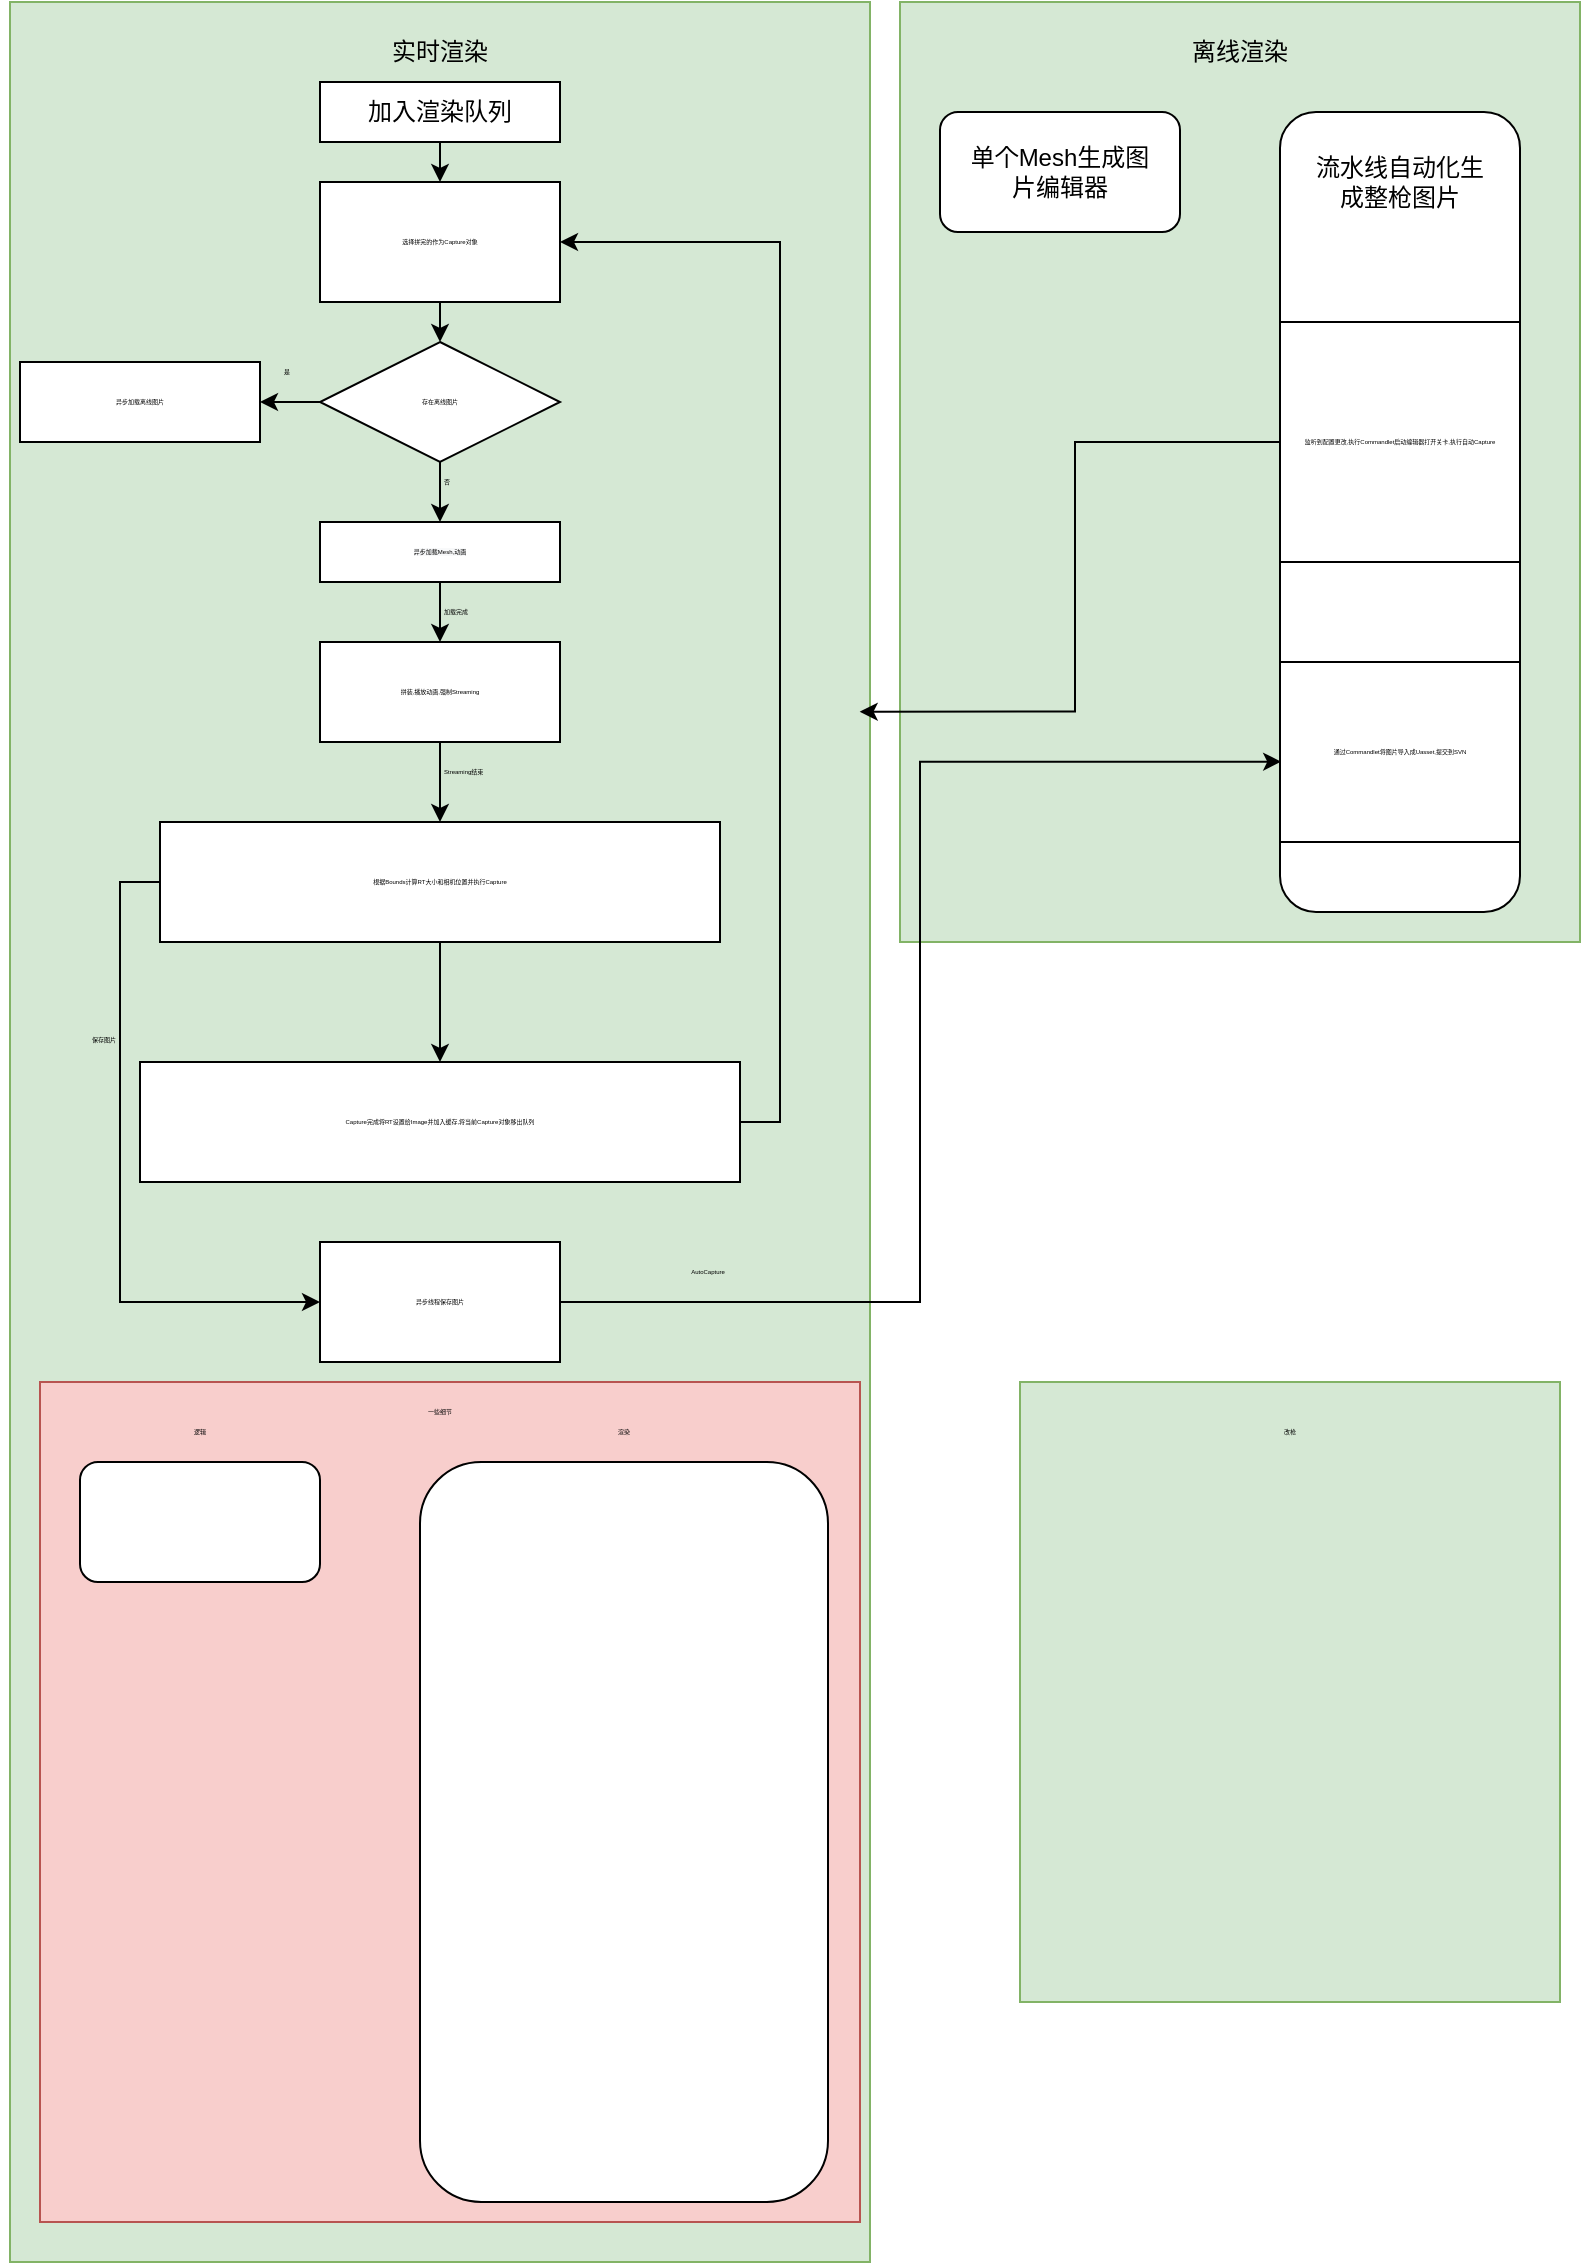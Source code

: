 <mxfile version="16.2.4" type="github">
  <diagram id="O_gt03hDVKV7DUXif5dQ" name="Page-1">
    <mxGraphModel dx="1178" dy="641" grid="1" gridSize="10" guides="1" tooltips="1" connect="1" arrows="1" fold="1" page="1" pageScale="1" pageWidth="827" pageHeight="1169" math="0" shadow="0">
      <root>
        <mxCell id="0" />
        <mxCell id="1" parent="0" />
        <mxCell id="dRS1vSFEmsA6nEb2G2MO-1" value="" style="rounded=0;whiteSpace=wrap;html=1;fillColor=#d5e8d4;strokeColor=#82b366;" vertex="1" parent="1">
          <mxGeometry x="35" y="50" width="430" height="1130" as="geometry" />
        </mxCell>
        <mxCell id="dRS1vSFEmsA6nEb2G2MO-2" value="实时渲染" style="text;html=1;strokeColor=none;fillColor=none;align=center;verticalAlign=middle;whiteSpace=wrap;rounded=0;" vertex="1" parent="1">
          <mxGeometry x="220" y="60" width="60" height="30" as="geometry" />
        </mxCell>
        <mxCell id="dRS1vSFEmsA6nEb2G2MO-3" value="" style="rounded=0;whiteSpace=wrap;html=1;fillColor=#d5e8d4;strokeColor=#82b366;" vertex="1" parent="1">
          <mxGeometry x="480" y="50" width="340" height="470" as="geometry" />
        </mxCell>
        <mxCell id="dRS1vSFEmsA6nEb2G2MO-4" value="离线渲染" style="text;html=1;strokeColor=none;fillColor=none;align=center;verticalAlign=middle;whiteSpace=wrap;rounded=0;" vertex="1" parent="1">
          <mxGeometry x="620" y="60" width="60" height="30" as="geometry" />
        </mxCell>
        <mxCell id="dRS1vSFEmsA6nEb2G2MO-5" value="" style="rounded=1;whiteSpace=wrap;html=1;" vertex="1" parent="1">
          <mxGeometry x="500" y="105" width="120" height="60" as="geometry" />
        </mxCell>
        <mxCell id="dRS1vSFEmsA6nEb2G2MO-6" value="单个Mesh生成图片编辑器" style="text;html=1;strokeColor=none;fillColor=none;align=center;verticalAlign=middle;whiteSpace=wrap;rounded=0;" vertex="1" parent="1">
          <mxGeometry x="510" y="115" width="100" height="40" as="geometry" />
        </mxCell>
        <mxCell id="dRS1vSFEmsA6nEb2G2MO-7" value="" style="rounded=1;whiteSpace=wrap;html=1;" vertex="1" parent="1">
          <mxGeometry x="670" y="105" width="120" height="400" as="geometry" />
        </mxCell>
        <mxCell id="dRS1vSFEmsA6nEb2G2MO-8" value="流水线自动化生成整枪图片" style="text;html=1;strokeColor=none;fillColor=none;align=center;verticalAlign=middle;whiteSpace=wrap;rounded=0;" vertex="1" parent="1">
          <mxGeometry x="685" y="120" width="90" height="40" as="geometry" />
        </mxCell>
        <mxCell id="dRS1vSFEmsA6nEb2G2MO-9" value="" style="rounded=0;whiteSpace=wrap;html=1;" vertex="1" parent="1">
          <mxGeometry x="190" y="90" width="120" height="30" as="geometry" />
        </mxCell>
        <mxCell id="dRS1vSFEmsA6nEb2G2MO-41" style="edgeStyle=orthogonalEdgeStyle;rounded=0;orthogonalLoop=1;jettySize=auto;html=1;exitX=0.5;exitY=1;exitDx=0;exitDy=0;entryX=0.5;entryY=0;entryDx=0;entryDy=0;fontSize=3;" edge="1" parent="1" source="dRS1vSFEmsA6nEb2G2MO-10" target="dRS1vSFEmsA6nEb2G2MO-40">
          <mxGeometry relative="1" as="geometry" />
        </mxCell>
        <mxCell id="dRS1vSFEmsA6nEb2G2MO-10" value="加入渲染队列" style="text;html=1;strokeColor=none;fillColor=none;align=center;verticalAlign=middle;whiteSpace=wrap;rounded=0;" vertex="1" parent="1">
          <mxGeometry x="200" y="90" width="100" height="30" as="geometry" />
        </mxCell>
        <mxCell id="dRS1vSFEmsA6nEb2G2MO-30" style="edgeStyle=orthogonalEdgeStyle;rounded=0;orthogonalLoop=1;jettySize=auto;html=1;exitX=0.5;exitY=1;exitDx=0;exitDy=0;entryX=0.5;entryY=0;entryDx=0;entryDy=0;fontSize=3;" edge="1" parent="1" source="dRS1vSFEmsA6nEb2G2MO-16" target="dRS1vSFEmsA6nEb2G2MO-29">
          <mxGeometry relative="1" as="geometry" />
        </mxCell>
        <mxCell id="dRS1vSFEmsA6nEb2G2MO-16" value="&#xa;&#xa;&lt;span style=&quot;color: rgb(0, 0, 0); font-family: helvetica; font-size: 3px; font-style: normal; font-weight: 400; letter-spacing: normal; text-align: center; text-indent: 0px; text-transform: none; word-spacing: 0px; background-color: rgb(248, 249, 250); display: inline; float: none;&quot;&gt;异步加载Mesh,动画&lt;/span&gt;&#xa;&#xa;" style="rounded=0;whiteSpace=wrap;html=1;fontSize=3;" vertex="1" parent="1">
          <mxGeometry x="190" y="310" width="120" height="30" as="geometry" />
        </mxCell>
        <mxCell id="dRS1vSFEmsA6nEb2G2MO-22" style="edgeStyle=orthogonalEdgeStyle;rounded=0;orthogonalLoop=1;jettySize=auto;html=1;exitX=0.5;exitY=1;exitDx=0;exitDy=0;entryX=0.5;entryY=0;entryDx=0;entryDy=0;fontSize=3;" edge="1" parent="1" source="dRS1vSFEmsA6nEb2G2MO-17" target="dRS1vSFEmsA6nEb2G2MO-16">
          <mxGeometry relative="1" as="geometry" />
        </mxCell>
        <mxCell id="dRS1vSFEmsA6nEb2G2MO-26" style="edgeStyle=orthogonalEdgeStyle;rounded=0;orthogonalLoop=1;jettySize=auto;html=1;exitX=0;exitY=0.5;exitDx=0;exitDy=0;fontSize=3;" edge="1" parent="1" source="dRS1vSFEmsA6nEb2G2MO-17" target="dRS1vSFEmsA6nEb2G2MO-25">
          <mxGeometry relative="1" as="geometry" />
        </mxCell>
        <mxCell id="dRS1vSFEmsA6nEb2G2MO-17" value="" style="rhombus;whiteSpace=wrap;html=1;fontSize=3;" vertex="1" parent="1">
          <mxGeometry x="190" y="220" width="120" height="60" as="geometry" />
        </mxCell>
        <mxCell id="dRS1vSFEmsA6nEb2G2MO-21" value="存在离线图片" style="text;html=1;strokeColor=none;fillColor=none;align=center;verticalAlign=middle;whiteSpace=wrap;rounded=0;fontSize=3;" vertex="1" parent="1">
          <mxGeometry x="210" y="235" width="80" height="30" as="geometry" />
        </mxCell>
        <mxCell id="dRS1vSFEmsA6nEb2G2MO-23" value="否" style="text;html=1;strokeColor=none;fillColor=none;align=left;verticalAlign=middle;whiteSpace=wrap;rounded=0;fontSize=3;" vertex="1" parent="1">
          <mxGeometry x="250" y="270" width="60" height="40" as="geometry" />
        </mxCell>
        <mxCell id="dRS1vSFEmsA6nEb2G2MO-25" value="" style="rounded=0;whiteSpace=wrap;html=1;fontSize=3;" vertex="1" parent="1">
          <mxGeometry x="40" y="230" width="120" height="40" as="geometry" />
        </mxCell>
        <mxCell id="dRS1vSFEmsA6nEb2G2MO-27" value="是" style="text;html=1;strokeColor=none;fillColor=none;align=left;verticalAlign=middle;whiteSpace=wrap;rounded=0;fontSize=3;" vertex="1" parent="1">
          <mxGeometry x="170" y="220" width="60" height="30" as="geometry" />
        </mxCell>
        <mxCell id="dRS1vSFEmsA6nEb2G2MO-28" value="异步加载离线图片" style="text;html=1;strokeColor=none;fillColor=none;align=center;verticalAlign=middle;whiteSpace=wrap;rounded=0;fontSize=3;" vertex="1" parent="1">
          <mxGeometry x="40" y="235" width="120" height="30" as="geometry" />
        </mxCell>
        <mxCell id="dRS1vSFEmsA6nEb2G2MO-34" style="edgeStyle=orthogonalEdgeStyle;rounded=0;orthogonalLoop=1;jettySize=auto;html=1;exitX=0.5;exitY=1;exitDx=0;exitDy=0;entryX=0.5;entryY=0;entryDx=0;entryDy=0;fontSize=3;" edge="1" parent="1" source="dRS1vSFEmsA6nEb2G2MO-29" target="dRS1vSFEmsA6nEb2G2MO-33">
          <mxGeometry relative="1" as="geometry" />
        </mxCell>
        <mxCell id="dRS1vSFEmsA6nEb2G2MO-29" value="" style="rounded=0;whiteSpace=wrap;html=1;fontSize=3;" vertex="1" parent="1">
          <mxGeometry x="190" y="370" width="120" height="50" as="geometry" />
        </mxCell>
        <mxCell id="dRS1vSFEmsA6nEb2G2MO-31" value="加载完成" style="text;html=1;strokeColor=none;fillColor=none;align=left;verticalAlign=middle;whiteSpace=wrap;rounded=0;fontSize=3;" vertex="1" parent="1">
          <mxGeometry x="250" y="340" width="60" height="30" as="geometry" />
        </mxCell>
        <mxCell id="dRS1vSFEmsA6nEb2G2MO-32" value="拼装,播放动画,强制Streaming" style="text;html=1;strokeColor=none;fillColor=none;align=center;verticalAlign=middle;whiteSpace=wrap;rounded=0;fontSize=3;" vertex="1" parent="1">
          <mxGeometry x="190" y="380" width="120" height="30" as="geometry" />
        </mxCell>
        <mxCell id="dRS1vSFEmsA6nEb2G2MO-38" style="edgeStyle=orthogonalEdgeStyle;rounded=0;orthogonalLoop=1;jettySize=auto;html=1;exitX=0.5;exitY=1;exitDx=0;exitDy=0;entryX=0.5;entryY=0;entryDx=0;entryDy=0;fontSize=3;" edge="1" parent="1" source="dRS1vSFEmsA6nEb2G2MO-33" target="dRS1vSFEmsA6nEb2G2MO-37">
          <mxGeometry relative="1" as="geometry" />
        </mxCell>
        <mxCell id="dRS1vSFEmsA6nEb2G2MO-33" value="" style="rounded=0;whiteSpace=wrap;html=1;fontSize=3;" vertex="1" parent="1">
          <mxGeometry x="110" y="460" width="280" height="60" as="geometry" />
        </mxCell>
        <mxCell id="dRS1vSFEmsA6nEb2G2MO-35" value="Streaming结束" style="text;html=1;strokeColor=none;fillColor=none;align=left;verticalAlign=middle;whiteSpace=wrap;rounded=0;fontSize=3;" vertex="1" parent="1">
          <mxGeometry x="250" y="420" width="60" height="30" as="geometry" />
        </mxCell>
        <mxCell id="dRS1vSFEmsA6nEb2G2MO-47" style="edgeStyle=orthogonalEdgeStyle;rounded=0;orthogonalLoop=1;jettySize=auto;html=1;exitX=0;exitY=0.5;exitDx=0;exitDy=0;entryX=0;entryY=0.5;entryDx=0;entryDy=0;fontSize=3;" edge="1" parent="1" source="dRS1vSFEmsA6nEb2G2MO-36" target="dRS1vSFEmsA6nEb2G2MO-46">
          <mxGeometry relative="1" as="geometry" />
        </mxCell>
        <mxCell id="dRS1vSFEmsA6nEb2G2MO-36" value="根据Bounds计算RT大小和相机位置并执行Capture" style="text;html=1;strokeColor=none;fillColor=none;align=center;verticalAlign=middle;whiteSpace=wrap;rounded=0;fontSize=3;" vertex="1" parent="1">
          <mxGeometry x="110" y="475" width="280" height="30" as="geometry" />
        </mxCell>
        <mxCell id="dRS1vSFEmsA6nEb2G2MO-37" value="" style="rounded=0;whiteSpace=wrap;html=1;fontSize=3;" vertex="1" parent="1">
          <mxGeometry x="100" y="580" width="300" height="60" as="geometry" />
        </mxCell>
        <mxCell id="dRS1vSFEmsA6nEb2G2MO-45" style="edgeStyle=orthogonalEdgeStyle;rounded=0;orthogonalLoop=1;jettySize=auto;html=1;exitX=1;exitY=0.5;exitDx=0;exitDy=0;entryX=1;entryY=0.5;entryDx=0;entryDy=0;fontSize=3;" edge="1" parent="1" source="dRS1vSFEmsA6nEb2G2MO-39" target="dRS1vSFEmsA6nEb2G2MO-43">
          <mxGeometry relative="1" as="geometry" />
        </mxCell>
        <mxCell id="dRS1vSFEmsA6nEb2G2MO-39" value="Capture完成将RT设置给Image并加入缓存,将当前Capture对象移出队列" style="text;html=1;strokeColor=none;fillColor=none;align=center;verticalAlign=middle;whiteSpace=wrap;rounded=0;fontSize=3;" vertex="1" parent="1">
          <mxGeometry x="100" y="595" width="300" height="30" as="geometry" />
        </mxCell>
        <mxCell id="dRS1vSFEmsA6nEb2G2MO-42" style="edgeStyle=orthogonalEdgeStyle;rounded=0;orthogonalLoop=1;jettySize=auto;html=1;exitX=0.5;exitY=1;exitDx=0;exitDy=0;entryX=0.5;entryY=0;entryDx=0;entryDy=0;fontSize=3;" edge="1" parent="1" source="dRS1vSFEmsA6nEb2G2MO-40" target="dRS1vSFEmsA6nEb2G2MO-17">
          <mxGeometry relative="1" as="geometry" />
        </mxCell>
        <mxCell id="dRS1vSFEmsA6nEb2G2MO-40" value="" style="rounded=0;whiteSpace=wrap;html=1;fontSize=3;" vertex="1" parent="1">
          <mxGeometry x="190" y="140" width="120" height="60" as="geometry" />
        </mxCell>
        <mxCell id="dRS1vSFEmsA6nEb2G2MO-43" value="选择拼完的作为Capture对象" style="text;html=1;strokeColor=none;fillColor=none;align=center;verticalAlign=middle;whiteSpace=wrap;rounded=0;fontSize=3;" vertex="1" parent="1">
          <mxGeometry x="190" y="155" width="120" height="30" as="geometry" />
        </mxCell>
        <mxCell id="dRS1vSFEmsA6nEb2G2MO-46" value="" style="rounded=0;whiteSpace=wrap;html=1;fontSize=3;" vertex="1" parent="1">
          <mxGeometry x="190" y="670" width="120" height="60" as="geometry" />
        </mxCell>
        <mxCell id="dRS1vSFEmsA6nEb2G2MO-48" value="保存图片" style="text;html=1;strokeColor=none;fillColor=none;align=right;verticalAlign=middle;whiteSpace=wrap;rounded=0;fontSize=3;" vertex="1" parent="1">
          <mxGeometry x="30" y="554" width="60" height="30" as="geometry" />
        </mxCell>
        <mxCell id="dRS1vSFEmsA6nEb2G2MO-57" style="edgeStyle=orthogonalEdgeStyle;rounded=0;orthogonalLoop=1;jettySize=auto;html=1;entryX=0.005;entryY=0.597;entryDx=0;entryDy=0;entryPerimeter=0;fontSize=3;" edge="1" parent="1" source="dRS1vSFEmsA6nEb2G2MO-49" target="dRS1vSFEmsA6nEb2G2MO-56">
          <mxGeometry relative="1" as="geometry" />
        </mxCell>
        <mxCell id="dRS1vSFEmsA6nEb2G2MO-49" value="异步线程保存图片" style="text;html=1;strokeColor=none;fillColor=none;align=center;verticalAlign=middle;whiteSpace=wrap;rounded=0;fontSize=3;" vertex="1" parent="1">
          <mxGeometry x="190" y="685" width="120" height="30" as="geometry" />
        </mxCell>
        <mxCell id="dRS1vSFEmsA6nEb2G2MO-52" value="" style="rounded=0;whiteSpace=wrap;html=1;fontSize=3;" vertex="1" parent="1">
          <mxGeometry x="670" y="210" width="120" height="120" as="geometry" />
        </mxCell>
        <mxCell id="dRS1vSFEmsA6nEb2G2MO-54" style="edgeStyle=orthogonalEdgeStyle;rounded=0;orthogonalLoop=1;jettySize=auto;html=1;exitX=0;exitY=0.5;exitDx=0;exitDy=0;entryX=0.988;entryY=0.314;entryDx=0;entryDy=0;entryPerimeter=0;fontSize=3;" edge="1" parent="1" source="dRS1vSFEmsA6nEb2G2MO-53" target="dRS1vSFEmsA6nEb2G2MO-1">
          <mxGeometry relative="1" as="geometry" />
        </mxCell>
        <mxCell id="dRS1vSFEmsA6nEb2G2MO-53" value="监听到配置更改,执行Commandlet启动编辑器打开关卡,执行自动Capture" style="text;html=1;strokeColor=none;fillColor=none;align=center;verticalAlign=middle;whiteSpace=wrap;rounded=0;fontSize=3;" vertex="1" parent="1">
          <mxGeometry x="670" y="230" width="120" height="80" as="geometry" />
        </mxCell>
        <mxCell id="dRS1vSFEmsA6nEb2G2MO-55" value="" style="rounded=0;whiteSpace=wrap;html=1;fontSize=3;" vertex="1" parent="1">
          <mxGeometry x="670" y="380" width="120" height="90" as="geometry" />
        </mxCell>
        <mxCell id="dRS1vSFEmsA6nEb2G2MO-56" value="通过Commandlet将图片导入成Uasset,提交到SVN" style="text;html=1;strokeColor=none;fillColor=none;align=center;verticalAlign=middle;whiteSpace=wrap;rounded=0;fontSize=3;" vertex="1" parent="1">
          <mxGeometry x="670" y="400" width="120" height="50" as="geometry" />
        </mxCell>
        <mxCell id="dRS1vSFEmsA6nEb2G2MO-58" value="AutoCapture" style="text;html=1;strokeColor=none;fillColor=none;align=center;verticalAlign=middle;whiteSpace=wrap;rounded=0;fontSize=3;" vertex="1" parent="1">
          <mxGeometry x="354" y="670" width="60" height="30" as="geometry" />
        </mxCell>
        <mxCell id="dRS1vSFEmsA6nEb2G2MO-59" value="" style="rounded=0;whiteSpace=wrap;html=1;fontSize=3;fillColor=#f8cecc;strokeColor=#b85450;" vertex="1" parent="1">
          <mxGeometry x="50" y="740" width="410" height="420" as="geometry" />
        </mxCell>
        <mxCell id="dRS1vSFEmsA6nEb2G2MO-60" value="一些细节" style="text;html=1;strokeColor=none;fillColor=none;align=center;verticalAlign=middle;whiteSpace=wrap;rounded=0;fontSize=3;" vertex="1" parent="1">
          <mxGeometry x="220" y="740" width="60" height="30" as="geometry" />
        </mxCell>
        <mxCell id="dRS1vSFEmsA6nEb2G2MO-61" value="" style="rounded=1;whiteSpace=wrap;html=1;fontSize=3;" vertex="1" parent="1">
          <mxGeometry x="70" y="780" width="120" height="60" as="geometry" />
        </mxCell>
        <mxCell id="dRS1vSFEmsA6nEb2G2MO-62" value="逻辑" style="text;html=1;strokeColor=none;fillColor=none;align=center;verticalAlign=middle;whiteSpace=wrap;rounded=0;fontSize=3;" vertex="1" parent="1">
          <mxGeometry x="100" y="750" width="60" height="30" as="geometry" />
        </mxCell>
        <mxCell id="dRS1vSFEmsA6nEb2G2MO-63" value="" style="rounded=1;whiteSpace=wrap;html=1;fontSize=3;" vertex="1" parent="1">
          <mxGeometry x="240" y="780" width="204" height="370" as="geometry" />
        </mxCell>
        <mxCell id="dRS1vSFEmsA6nEb2G2MO-64" value="渲染" style="text;html=1;strokeColor=none;fillColor=none;align=center;verticalAlign=middle;whiteSpace=wrap;rounded=0;fontSize=3;" vertex="1" parent="1">
          <mxGeometry x="312" y="750" width="60" height="30" as="geometry" />
        </mxCell>
        <mxCell id="dRS1vSFEmsA6nEb2G2MO-65" value="" style="rounded=0;whiteSpace=wrap;html=1;fontSize=3;fillColor=#d5e8d4;strokeColor=#82b366;" vertex="1" parent="1">
          <mxGeometry x="540" y="740" width="270" height="310" as="geometry" />
        </mxCell>
        <mxCell id="dRS1vSFEmsA6nEb2G2MO-66" value="改枪" style="text;html=1;strokeColor=none;fillColor=none;align=center;verticalAlign=middle;whiteSpace=wrap;rounded=0;fontSize=3;" vertex="1" parent="1">
          <mxGeometry x="645" y="750" width="60" height="30" as="geometry" />
        </mxCell>
      </root>
    </mxGraphModel>
  </diagram>
</mxfile>
